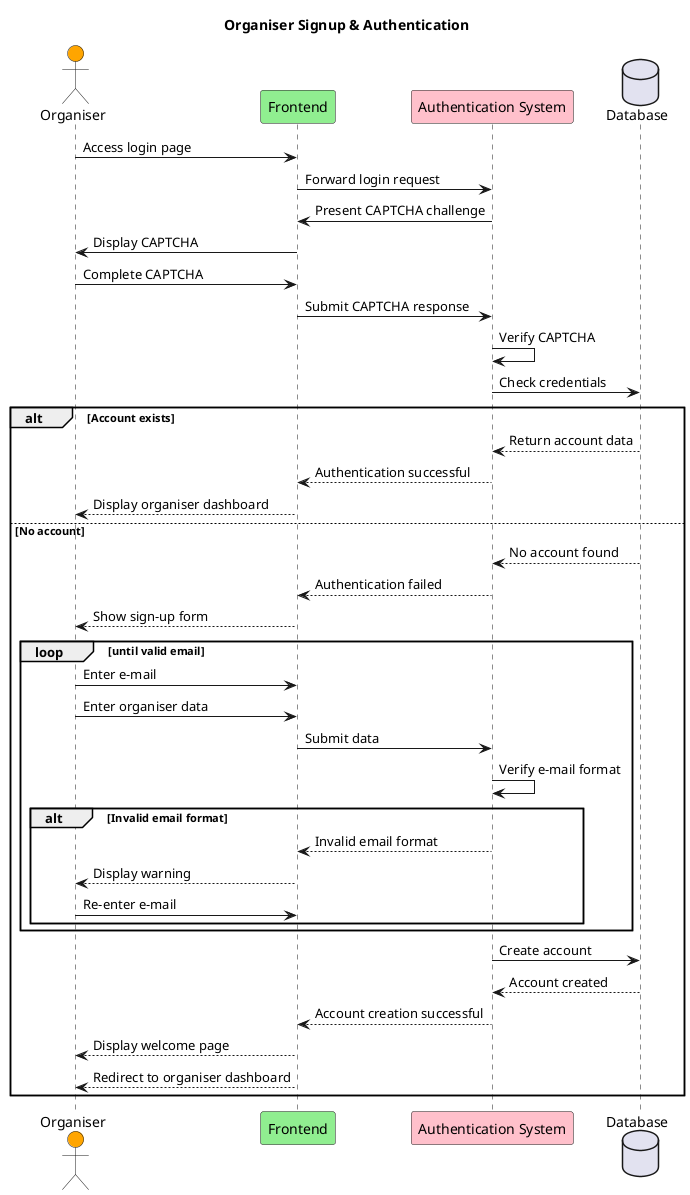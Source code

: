 @startuml
title Organiser Signup & Authentication

actor "Organiser" as User #orange
participant "Frontend" as Frontend #lightgreen
participant "Authentication System" as Auth #pink
database "Database" as DB
User -> Frontend: Access login page
Frontend -> Auth: Forward login request
Auth -> Frontend: Present CAPTCHA challenge
Frontend -> User: Display CAPTCHA
User -> Frontend: Complete CAPTCHA
Frontend -> Auth: Submit CAPTCHA response
Auth -> Auth: Verify CAPTCHA
Auth -> DB: Check credentials

alt Account exists
    DB --> Auth: Return account data
    Auth --> Frontend: Authentication successful
    Frontend --> User: Display organiser dashboard
    
else No account
    DB --> Auth: No account found
    Auth --> Frontend: Authentication failed
    Frontend --> User: Show sign-up form
    
    loop until valid email
        User -> Frontend: Enter e-mail
        User -> Frontend: Enter organiser data
        Frontend -> Auth: Submit data
        Auth -> Auth: Verify e-mail format
        alt Invalid email format
            Auth --> Frontend: Invalid email format
            Frontend --> User: Display warning
            User -> Frontend: Re-enter e-mail
        end
    end
    
    Auth -> DB: Create account
    DB --> Auth: Account created
    Auth --> Frontend: Account creation successful
    Frontend --> User: Display welcome page
    Frontend --> User: Redirect to organiser dashboard
end

@enduml